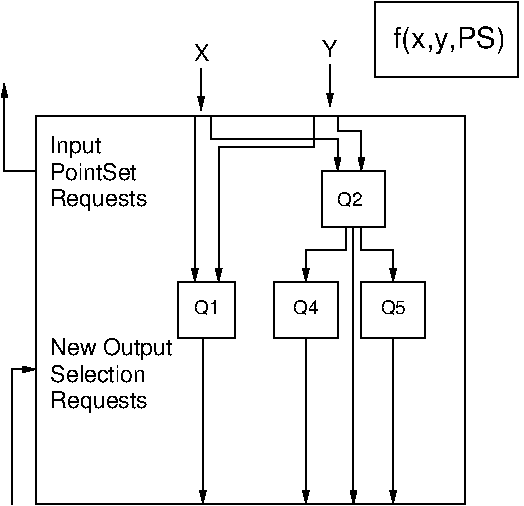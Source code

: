 #FIG 3.2  Produced by xfig version 3.2.5-alpha5
Portrait
Center
Metric
Letter  
100.00
Single
-2
1200 2
0 32 #ffffff
6 0 0 3708 3600
6 2652 0 3708 568
6 2652 0 3708 568
2 3 0 1 32 32 0 -1 20 31.496 0 0 0 0 0 5
	 2676 10 3700 10 3700 550 2676 550 2676 10
2 3 0 1 0 0 0 0 -1 31.496 0 0 0 0 0 5
	 2676 10 3700 10 3700 550 2676 550 2676 10
4 0 0 0 0 16 14 0.0000 6 225 893 2805 337 f(x,y,PS)\001
-6
-6
2 3 0 1 0 0 0 0 -1 0.000 0 0 0 0 0 5
	 2296 1220 2750 1220 2750 1616 2296 1616 2296 1220
2 3 0 1 0 0 0 0 -1 0.000 0 0 0 0 0 5
	 256 823 3316 823 3316 3600 256 3600 256 823
2 1 0 1 0 7 50 -1 -1 0.000 0 0 7 1 0 2
	1 1 1.00 37.78 75.56
	 1390 823 1390 2013
2 3 0 1 0 0 0 0 -1 0.000 0 0 0 0 0 5
	 1271 2013 1673 2013 1673 2410 1271 2410 1271 2013
2 1 0 1 0 0 0 0 -1 0.000 0 0 0 1 0 4
	1 1 1.00 37.78 75.56
	 2240 823 2240 1050 1560 1050 1560 2013
2 1 0 1 0 7 50 -1 -1 0.000 0 0 -1 1 0 4
	1 1 1.00 37.78 75.56
	 2467 1616 2467 1786 2183 1786 2183 2013
2 1 0 1 0 7 50 -1 -1 0.000 0 0 -1 1 0 4
	1 1 1.00 37.78 75.56
	 2580 1616 2580 1786 2806 1786 2806 2013
2 1 0 1 0 0 0 0 -1 0.000 0 0 0 1 0 4
	1 1 1.00 37.78 75.56
	 1503 823 1503 993 2409 993 2409 1220
2 1 0 1 0 7 50 -1 -1 0.000 0 0 -1 1 0 4
	1 1 1.00 37.78 75.56
	 2409 823 2409 936 2580 936 2580 1220
2 1 0 1 0 7 50 -1 -1 0.000 0 0 -1 1 0 3
	1 1 1.00 37.78 75.56
	 256 1220 29 1220 29 597
2 1 0 1 0 7 50 -1 -1 0.000 0 0 -1 1 0 3
	1 1 1.00 37.78 75.56
	 86 3600 86 2637 256 2637
2 1 0 1 0 0 0 0 -1 0.000 0 0 0 1 0 2
	1 1 1.00 37.78 75.56
	 1447 2410 1447 3600
2 3 0 1 0 0 0 0 -1 0.000 0 0 0 0 0 5
	 1956 2013 2409 2013 2409 2410 1956 2410 1956 2013
2 3 0 1 0 0 0 0 -1 0.000 0 0 0 0 0 5
	 2580 2013 3033 2013 3033 2410 2580 2410 2580 2013
2 1 0 1 0 7 50 -1 -1 0.000 0 0 -1 1 0 2
	1 1 1.00 37.78 75.56
	 2806 2410 2806 3600
2 1 0 1 0 7 50 -1 -1 0.000 0 0 -1 1 0 2
	1 1 1.00 37.78 75.56
	 2183 2410 2183 3600
2 1 0 1 0 7 50 -1 -1 0.000 0 0 -1 1 0 2
	1 1 1.00 37.78 75.56
	 2523 1616 2523 3600
2 1 0 1 0 0 0 0 -1 0.000 0 0 0 1 0 2
	1 1 1.00 37.78 75.56
	 1434 487 1434 785
2 1 0 1 0 0 0 0 -1 0.000 0 0 0 1 0 2
	1 1 1.00 37.78 75.56
	 2355 460 2355 758
4 0 0 0 0 16 11 0.0000 6 180 433 352 1091 Input\001
4 0 0 0 0 16 11 0.0000 6 135 731 352 1281 PointSet\001
4 0 0 0 0 16 11 0.0000 6 180 821 352 1470 Requests\001
4 0 0 0 0 16 11 0.0000 6 180 1010 358 2534 New Output\001
4 0 0 0 0 16 11 0.0000 6 135 803 358 2724 Selection\001
4 0 0 0 0 16 11 0.0000 6 180 821 358 2912 Requests\001
4 1 0 0 0 16 9 0.0000 6 117 198 1475 2244 Q1\001
4 1 0 0 0 16 9 0.0000 6 117 198 2495 1466 Q2\001
4 1 0 0 0 16 9 0.0000 6 117 198 2183 2240 Q4\001
4 1 0 0 0 16 9 0.0000 6 117 198 2806 2240 Q5\001
4 0 0 0 0 16 11 0.0000 6 135 126 1380 433 X\001
4 0 0 0 0 16 11 0.0000 6 135 126 2301 406 Y\001
-6
